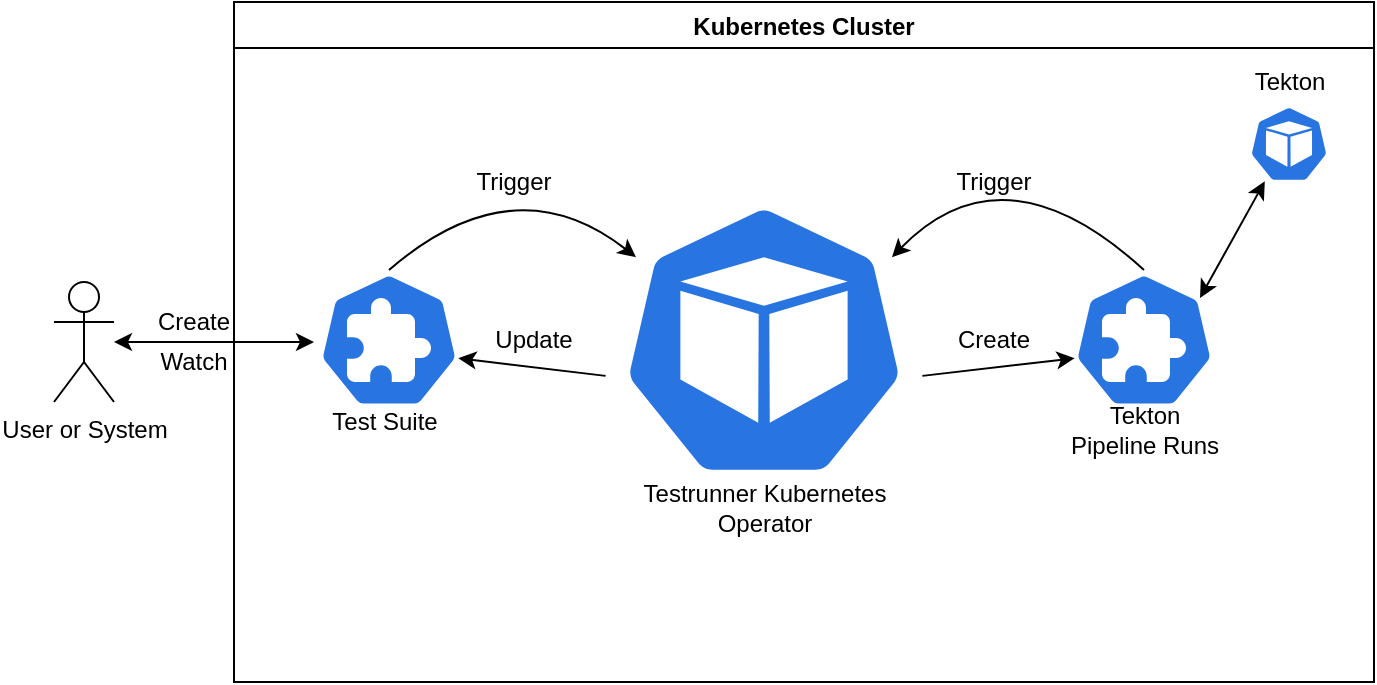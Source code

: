 <mxfile version="14.6.13" type="device"><diagram id="VrC8OjgMCxQC0_r73ZFg" name="Page-1"><mxGraphModel dx="1422" dy="747" grid="1" gridSize="10" guides="1" tooltips="1" connect="1" arrows="1" fold="1" page="1" pageScale="1" pageWidth="850" pageHeight="1100" math="0" shadow="0"><root><mxCell id="0"/><mxCell id="1" parent="0"/><mxCell id="q8DA9rehNKrJcJyGbKCp-3" value="Kubernetes Cluster" style="swimlane;" vertex="1" parent="1"><mxGeometry x="190" y="70" width="570" height="340" as="geometry"/></mxCell><mxCell id="q8DA9rehNKrJcJyGbKCp-5" value="" style="html=1;dashed=0;whitespace=wrap;fillColor=#2875E2;strokeColor=#ffffff;points=[[0.005,0.63,0],[0.1,0.2,0],[0.9,0.2,0],[0.5,0,0],[0.995,0.63,0],[0.72,0.99,0],[0.5,1,0],[0.28,0.99,0]];shape=mxgraph.kubernetes.icon;prIcon=crd" vertex="1" parent="q8DA9rehNKrJcJyGbKCp-3"><mxGeometry x="42.5" y="134" width="70" height="70" as="geometry"/></mxCell><mxCell id="q8DA9rehNKrJcJyGbKCp-7" value="" style="html=1;dashed=0;whitespace=wrap;fillColor=#2875E2;strokeColor=#ffffff;points=[[0.005,0.63,0],[0.1,0.2,0],[0.9,0.2,0],[0.5,0,0],[0.995,0.63,0],[0.72,0.99,0],[0.5,1,0],[0.28,0.99,0]];shape=mxgraph.kubernetes.icon;prIcon=crd" vertex="1" parent="q8DA9rehNKrJcJyGbKCp-3"><mxGeometry x="420" y="134" width="70" height="70" as="geometry"/></mxCell><mxCell id="q8DA9rehNKrJcJyGbKCp-8" value="Test Suite" style="text;html=1;strokeColor=none;fillColor=none;align=center;verticalAlign=middle;whiteSpace=wrap;rounded=0;" vertex="1" parent="q8DA9rehNKrJcJyGbKCp-3"><mxGeometry x="37.5" y="200" width="75" height="20" as="geometry"/></mxCell><mxCell id="q8DA9rehNKrJcJyGbKCp-9" value="Tekton Pipeline Runs" style="text;html=1;strokeColor=none;fillColor=none;align=center;verticalAlign=middle;whiteSpace=wrap;rounded=0;" vertex="1" parent="q8DA9rehNKrJcJyGbKCp-3"><mxGeometry x="413.75" y="204" width="82.5" height="20" as="geometry"/></mxCell><mxCell id="q8DA9rehNKrJcJyGbKCp-10" value="" style="html=1;dashed=0;whitespace=wrap;fillColor=#2875E2;strokeColor=#ffffff;points=[[0.005,0.63,0],[0.1,0.2,0],[0.9,0.2,0],[0.5,0,0],[0.995,0.63,0],[0.72,0.99,0],[0.5,1,0],[0.28,0.99,0]];shape=mxgraph.kubernetes.icon;prIcon=pod" vertex="1" parent="q8DA9rehNKrJcJyGbKCp-3"><mxGeometry x="185" y="100" width="160" height="138" as="geometry"/></mxCell><mxCell id="q8DA9rehNKrJcJyGbKCp-11" value="Testrunner Kubernetes Operator" style="text;html=1;strokeColor=none;fillColor=none;align=center;verticalAlign=middle;whiteSpace=wrap;rounded=0;" vertex="1" parent="q8DA9rehNKrJcJyGbKCp-3"><mxGeometry x="202.5" y="238" width="125" height="30" as="geometry"/></mxCell><mxCell id="q8DA9rehNKrJcJyGbKCp-16" value="" style="endArrow=classic;html=1;curved=1;exitX=0.5;exitY=0;exitDx=0;exitDy=0;exitPerimeter=0;entryX=0.1;entryY=0.2;entryDx=0;entryDy=0;entryPerimeter=0;" edge="1" parent="q8DA9rehNKrJcJyGbKCp-3" source="q8DA9rehNKrJcJyGbKCp-5" target="q8DA9rehNKrJcJyGbKCp-10"><mxGeometry width="50" height="50" relative="1" as="geometry"><mxPoint x="120" y="130" as="sourcePoint"/><mxPoint x="190" y="90" as="targetPoint"/><Array as="points"><mxPoint x="140" y="80"/></Array></mxGeometry></mxCell><mxCell id="q8DA9rehNKrJcJyGbKCp-18" value="" style="endArrow=classic;html=1;curved=1;exitX=0.5;exitY=0;exitDx=0;exitDy=0;exitPerimeter=0;entryX=0.9;entryY=0.2;entryDx=0;entryDy=0;entryPerimeter=0;" edge="1" parent="q8DA9rehNKrJcJyGbKCp-3" source="q8DA9rehNKrJcJyGbKCp-7" target="q8DA9rehNKrJcJyGbKCp-10"><mxGeometry width="50" height="50" relative="1" as="geometry"><mxPoint x="446" y="117.6" as="sourcePoint"/><mxPoint x="320" y="120" as="targetPoint"/><Array as="points"><mxPoint x="385" y="70"/></Array></mxGeometry></mxCell><mxCell id="q8DA9rehNKrJcJyGbKCp-19" value="Trigger" style="text;html=1;strokeColor=none;fillColor=none;align=center;verticalAlign=middle;whiteSpace=wrap;rounded=0;" vertex="1" parent="q8DA9rehNKrJcJyGbKCp-3"><mxGeometry x="120" y="80" width="40" height="20" as="geometry"/></mxCell><mxCell id="q8DA9rehNKrJcJyGbKCp-21" value="" style="endArrow=classic;html=1;entryX=0.995;entryY=0.63;entryDx=0;entryDy=0;entryPerimeter=0;exitX=0.005;exitY=0.63;exitDx=0;exitDy=0;exitPerimeter=0;" edge="1" parent="q8DA9rehNKrJcJyGbKCp-3" source="q8DA9rehNKrJcJyGbKCp-10" target="q8DA9rehNKrJcJyGbKCp-5"><mxGeometry width="50" height="50" relative="1" as="geometry"><mxPoint x="210" y="180" as="sourcePoint"/><mxPoint x="260" y="130" as="targetPoint"/></mxGeometry></mxCell><mxCell id="q8DA9rehNKrJcJyGbKCp-22" value="" style="endArrow=classic;html=1;exitX=0.995;exitY=0.63;exitDx=0;exitDy=0;exitPerimeter=0;entryX=0.005;entryY=0.63;entryDx=0;entryDy=0;entryPerimeter=0;" edge="1" parent="q8DA9rehNKrJcJyGbKCp-3" source="q8DA9rehNKrJcJyGbKCp-10" target="q8DA9rehNKrJcJyGbKCp-7"><mxGeometry width="50" height="50" relative="1" as="geometry"><mxPoint x="350" y="260" as="sourcePoint"/><mxPoint x="400" y="210" as="targetPoint"/></mxGeometry></mxCell><mxCell id="q8DA9rehNKrJcJyGbKCp-23" value="Update" style="text;html=1;strokeColor=none;fillColor=none;align=center;verticalAlign=middle;whiteSpace=wrap;rounded=0;" vertex="1" parent="q8DA9rehNKrJcJyGbKCp-3"><mxGeometry x="130" y="159" width="40" height="20" as="geometry"/></mxCell><mxCell id="q8DA9rehNKrJcJyGbKCp-26" value="Create" style="text;html=1;strokeColor=none;fillColor=none;align=center;verticalAlign=middle;whiteSpace=wrap;rounded=0;" vertex="1" parent="q8DA9rehNKrJcJyGbKCp-3"><mxGeometry x="360" y="159" width="40" height="20" as="geometry"/></mxCell><mxCell id="q8DA9rehNKrJcJyGbKCp-28" value="" style="html=1;dashed=0;whitespace=wrap;fillColor=#2875E2;strokeColor=#ffffff;points=[[0.005,0.63,0],[0.1,0.2,0],[0.9,0.2,0],[0.5,0,0],[0.995,0.63,0],[0.72,0.99,0],[0.5,1,0],[0.28,0.99,0]];shape=mxgraph.kubernetes.icon;prIcon=pod" vertex="1" parent="q8DA9rehNKrJcJyGbKCp-3"><mxGeometry x="500" y="52" width="55" height="38" as="geometry"/></mxCell><mxCell id="q8DA9rehNKrJcJyGbKCp-29" value="" style="endArrow=classic;startArrow=classic;html=1;entryX=0.28;entryY=0.99;entryDx=0;entryDy=0;entryPerimeter=0;exitX=0.9;exitY=0.2;exitDx=0;exitDy=0;exitPerimeter=0;" edge="1" parent="q8DA9rehNKrJcJyGbKCp-3" source="q8DA9rehNKrJcJyGbKCp-7" target="q8DA9rehNKrJcJyGbKCp-28"><mxGeometry width="50" height="50" relative="1" as="geometry"><mxPoint x="500" y="160" as="sourcePoint"/><mxPoint x="550" y="110" as="targetPoint"/></mxGeometry></mxCell><mxCell id="q8DA9rehNKrJcJyGbKCp-31" value="Tekton" style="text;html=1;strokeColor=none;fillColor=none;align=center;verticalAlign=middle;whiteSpace=wrap;rounded=0;" vertex="1" parent="q8DA9rehNKrJcJyGbKCp-3"><mxGeometry x="507.5" y="30" width="40" height="20" as="geometry"/></mxCell><mxCell id="q8DA9rehNKrJcJyGbKCp-20" value="Trigger" style="text;html=1;strokeColor=none;fillColor=none;align=center;verticalAlign=middle;whiteSpace=wrap;rounded=0;" vertex="1" parent="q8DA9rehNKrJcJyGbKCp-3"><mxGeometry x="360" y="80" width="40" height="20" as="geometry"/></mxCell><mxCell id="q8DA9rehNKrJcJyGbKCp-32" value="User or System" style="shape=umlActor;verticalLabelPosition=bottom;verticalAlign=top;html=1;outlineConnect=0;" vertex="1" parent="1"><mxGeometry x="100" y="210" width="30" height="60" as="geometry"/></mxCell><mxCell id="q8DA9rehNKrJcJyGbKCp-36" value="Create" style="text;html=1;strokeColor=none;fillColor=none;align=center;verticalAlign=middle;whiteSpace=wrap;rounded=0;" vertex="1" parent="1"><mxGeometry x="150" y="220" width="40" height="20" as="geometry"/></mxCell><mxCell id="q8DA9rehNKrJcJyGbKCp-37" value="" style="endArrow=classic;startArrow=classic;html=1;" edge="1" parent="1" source="q8DA9rehNKrJcJyGbKCp-32"><mxGeometry width="50" height="50" relative="1" as="geometry"><mxPoint x="160" y="300" as="sourcePoint"/><mxPoint x="230" y="240" as="targetPoint"/></mxGeometry></mxCell><mxCell id="q8DA9rehNKrJcJyGbKCp-38" value="Watch" style="text;html=1;strokeColor=none;fillColor=none;align=center;verticalAlign=middle;whiteSpace=wrap;rounded=0;" vertex="1" parent="1"><mxGeometry x="150" y="240" width="40" height="20" as="geometry"/></mxCell></root></mxGraphModel></diagram></mxfile>